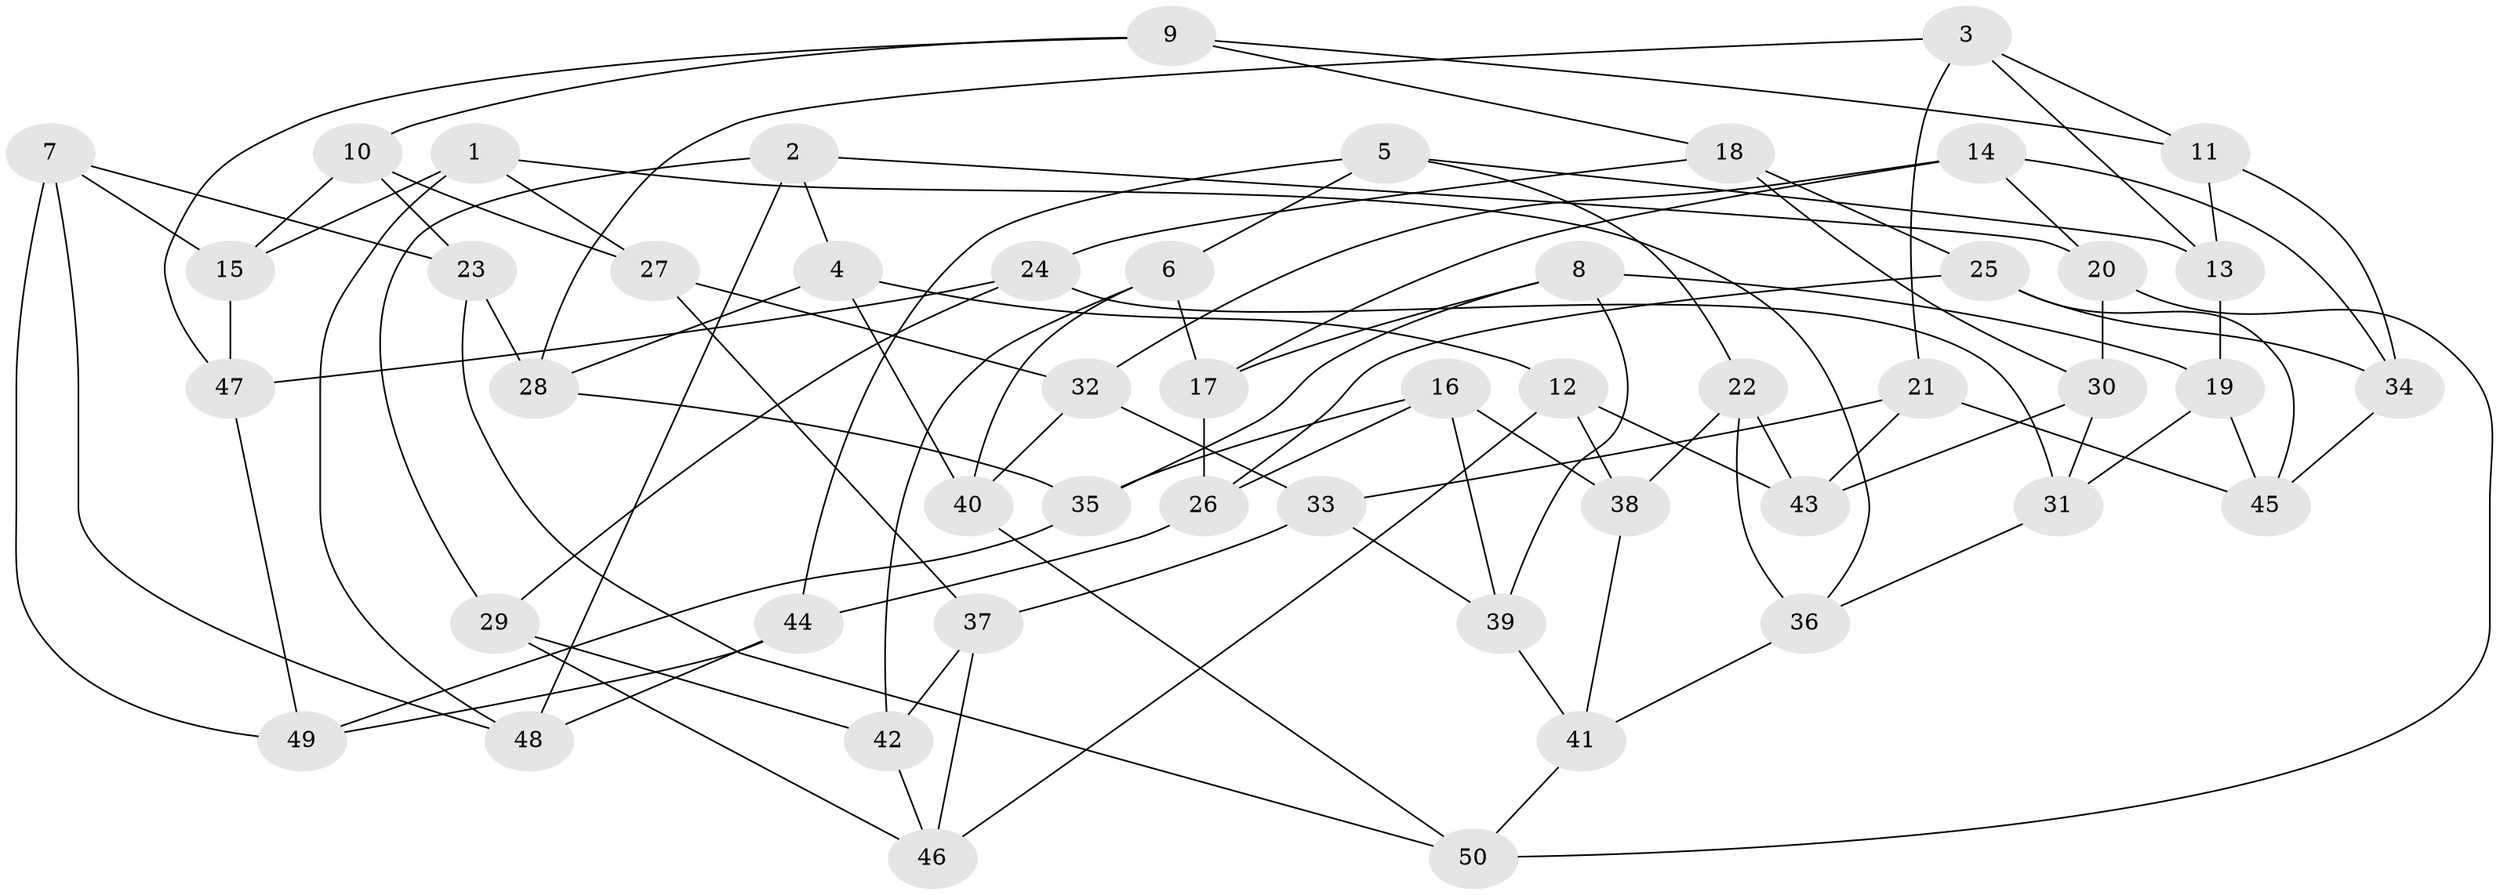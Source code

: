 // coarse degree distribution, {6: 0.4666666666666667, 5: 0.2, 4: 0.26666666666666666, 3: 0.06666666666666667}
// Generated by graph-tools (version 1.1) at 2025/42/03/06/25 10:42:18]
// undirected, 50 vertices, 100 edges
graph export_dot {
graph [start="1"]
  node [color=gray90,style=filled];
  1;
  2;
  3;
  4;
  5;
  6;
  7;
  8;
  9;
  10;
  11;
  12;
  13;
  14;
  15;
  16;
  17;
  18;
  19;
  20;
  21;
  22;
  23;
  24;
  25;
  26;
  27;
  28;
  29;
  30;
  31;
  32;
  33;
  34;
  35;
  36;
  37;
  38;
  39;
  40;
  41;
  42;
  43;
  44;
  45;
  46;
  47;
  48;
  49;
  50;
  1 -- 36;
  1 -- 27;
  1 -- 48;
  1 -- 15;
  2 -- 4;
  2 -- 29;
  2 -- 20;
  2 -- 48;
  3 -- 11;
  3 -- 28;
  3 -- 21;
  3 -- 13;
  4 -- 28;
  4 -- 12;
  4 -- 40;
  5 -- 13;
  5 -- 6;
  5 -- 22;
  5 -- 44;
  6 -- 40;
  6 -- 17;
  6 -- 42;
  7 -- 23;
  7 -- 48;
  7 -- 49;
  7 -- 15;
  8 -- 39;
  8 -- 19;
  8 -- 35;
  8 -- 17;
  9 -- 10;
  9 -- 18;
  9 -- 47;
  9 -- 11;
  10 -- 15;
  10 -- 23;
  10 -- 27;
  11 -- 34;
  11 -- 13;
  12 -- 46;
  12 -- 43;
  12 -- 38;
  13 -- 19;
  14 -- 17;
  14 -- 34;
  14 -- 32;
  14 -- 20;
  15 -- 47;
  16 -- 38;
  16 -- 35;
  16 -- 39;
  16 -- 26;
  17 -- 26;
  18 -- 25;
  18 -- 30;
  18 -- 24;
  19 -- 31;
  19 -- 45;
  20 -- 50;
  20 -- 30;
  21 -- 45;
  21 -- 43;
  21 -- 33;
  22 -- 36;
  22 -- 38;
  22 -- 43;
  23 -- 28;
  23 -- 50;
  24 -- 29;
  24 -- 47;
  24 -- 31;
  25 -- 26;
  25 -- 34;
  25 -- 45;
  26 -- 44;
  27 -- 32;
  27 -- 37;
  28 -- 35;
  29 -- 46;
  29 -- 42;
  30 -- 31;
  30 -- 43;
  31 -- 36;
  32 -- 33;
  32 -- 40;
  33 -- 39;
  33 -- 37;
  34 -- 45;
  35 -- 49;
  36 -- 41;
  37 -- 46;
  37 -- 42;
  38 -- 41;
  39 -- 41;
  40 -- 50;
  41 -- 50;
  42 -- 46;
  44 -- 48;
  44 -- 49;
  47 -- 49;
}
